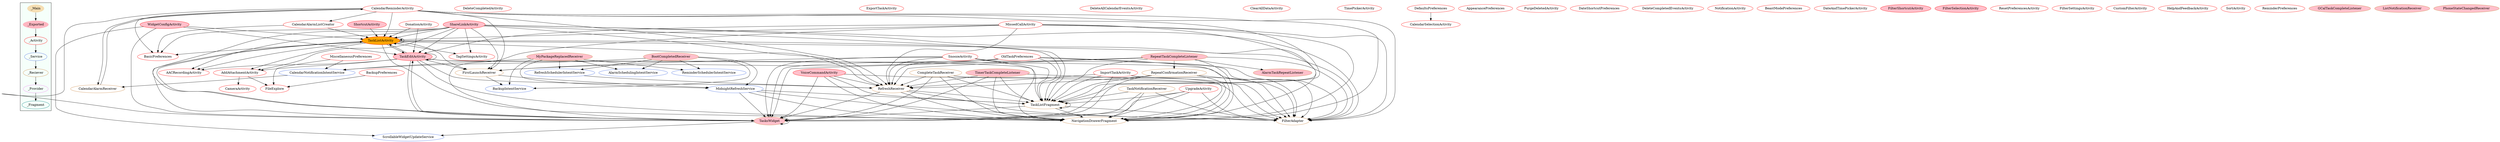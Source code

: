 digraph G {
subgraph cluster_legend{ 
bgcolor=mintcream;
_Activity[color = red];
_Service[color = royalblue];
_Provider[color = violet];
_Reciever[color = peru];
_Fragment[color = teal];
_Main[style=filled, fillcolor=wheat, color = mintcream];
_Exported[style=filled, fillcolor=lightpink, color = mintcream];
_Main -> _Exported -> _Activity -> _Service -> _Reciever -> _Provider -> _Fragment; 
}
TaskListActivity[style=filled, fillcolor=orange, color = red];
ShortcutActivity[style=filled, fillcolor=pink, color = red];
DeleteCompletedActivity[color = red];
ExportTaskActivity[color = red];
DeleteAllCalendarEventsActivity[color = red];
UpgradeActivity[color = red];
SnoozeActivity[color = red];
ImportTaskActivity[color = red];
BasicPreferences[color = red];
MissedCallActivity[color = red];
ClearAllDataActivity[color = red];
TimePickerActivity[color = red];
DefaultsPreferences[color = red];
AppearancePreferences[color = red];
PurgeDeletedActivity[color = red];
DateShortcutPreferences[color = red];
TagSettingsActivity[color = red];
DeleteCompletedEventsActivity[color = red];
FileExplore[color = red];
NotificationActivity[color = red];
DonationActivity[color = red];
AddAttachmentActivity[color = red];
MiscellaneousPreferences[color = red];
BeastModePreferences[color = red];
AACRecordingActivity[color = red];
DateAndTimePickerActivity[color = red];
FilterShortcutActivity[style=filled, fillcolor=pink, color = red];
CameraActivity[color = red];
CalendarSelectionActivity[color = red];
TaskEditActivity[style=filled, fillcolor=pink, color = red];
FilterSelectionActivity[style=filled, fillcolor=pink, color = red];
OldTaskPreferences[color = red];
CalendarReminderActivity[color = red];
ResetPreferencesActivity[color = red];
WidgetConfigActivity[style=filled, fillcolor=pink, color = red];
FilterSettingsActivity[color = red];
CustomFilterActivity[color = red];
BackupPreferences[color = red];
HelpAndFeedbackActivity[color = red];
SortActivity[color = red];
ShareLinkActivity[style=filled, fillcolor=pink, color = red];
VoiceCommandActivity[style=filled, fillcolor=pink, color = red];
CalendarAlarmListCreator[color = red];
ReminderPreferences[color = red];
CalendarNotificationIntentService[color = royalblue];
BackupIntentService[color = royalblue];
ScrollableWidgetUpdateService[color = royalblue];
MidnightRefreshService[color = royalblue];
RefreshSchedulerIntentService[color = royalblue];
AlarmSchedulingIntentService[color = royalblue];
ReminderSchedulerIntentService[color = royalblue];
TimerTaskCompleteListener[style=filled, fillcolor=pink, color = peru];
BootCompletedReceiver[style=filled, fillcolor=pink, color = peru];
TaskNotificationReceiver[color = peru];
FilterAdapter[color = peru];
AlarmTaskRepeatListener[style=filled, fillcolor=pink, color = peru];
CalendarAlarmReceiver[color = peru];
NavigationDrawerFragment[color = peru];
RepeatConfirmationReceiver[color = peru];
RefreshReceiver[color = peru];
RepeatTaskCompleteListener[style=filled, fillcolor=pink, color = peru];
CompleteTaskReceiver[color = peru];
FirstLaunchReceiver[color = peru];
GCalTaskCompleteListener[style=filled, fillcolor=pink, color = peru];
ListNotificationReceiver[style=filled, fillcolor=pink, color = peru];
PhoneStateChangedReceiver[style=filled, fillcolor=pink, color = peru];
TaskListFragment[color = peru];
TasksWidget[style=filled, fillcolor=pink, color = peru];
MyPackageReplacedReceiver[style=filled, fillcolor=pink, color = peru];
TaskListActivity->TaskListFragment;
TaskListActivity->TasksWidget;
TaskListActivity->FilterAdapter;
TaskListActivity->TaskEditActivity;
TaskListActivity->NavigationDrawerFragment;
TaskListActivity->RefreshReceiver;
TaskListActivity->TaskListActivity;
TaskListActivity->TagSettingsActivity;
TaskListActivity->AACRecordingActivity;
TaskListActivity->BasicPreferences;
TaskListActivity->AddAttachmentActivity;
TaskListActivity->FirstLaunchReceiver;
ShortcutActivity->TaskListActivity;
BootCompletedReceiver->MidnightRefreshService;
BootCompletedReceiver->ReminderSchedulerIntentService;
BootCompletedReceiver->RefreshSchedulerIntentService;
BootCompletedReceiver->CalendarNotificationIntentService;
BootCompletedReceiver->BackupIntentService;
BootCompletedReceiver->AlarmSchedulingIntentService;
UpgradeActivity->FilterAdapter;
UpgradeActivity->TaskListFragment;
UpgradeActivity->NavigationDrawerFragment;
UpgradeActivity->TasksWidget;
SnoozeActivity->TasksWidget;
SnoozeActivity->FilterAdapter;
SnoozeActivity->FirstLaunchReceiver;
SnoozeActivity->NavigationDrawerFragment;
SnoozeActivity->TaskListFragment;
SnoozeActivity->RefreshReceiver;
ImportTaskActivity->RefreshReceiver;
ImportTaskActivity->TasksWidget;
ImportTaskActivity->FilterAdapter;
ImportTaskActivity->TaskListFragment;
ImportTaskActivity->NavigationDrawerFragment;
TaskNotificationReceiver->TasksWidget;
TaskNotificationReceiver->TaskListFragment;
TaskNotificationReceiver->FilterAdapter;
TaskNotificationReceiver->NavigationDrawerFragment;
MissedCallActivity->RefreshReceiver;
MissedCallActivity->TaskEditActivity;
MissedCallActivity->TaskListFragment;
MissedCallActivity->TasksWidget;
MissedCallActivity->TaskListActivity;
MissedCallActivity->FilterAdapter;
MissedCallActivity->NavigationDrawerFragment;
DefaultsPreferences->CalendarSelectionActivity;
RepeatConfirmationReceiver->RefreshReceiver;
RepeatConfirmationReceiver->NavigationDrawerFragment;
RepeatConfirmationReceiver->FilterAdapter;
RepeatConfirmationReceiver->TaskListFragment;
RepeatConfirmationReceiver->TasksWidget;
MidnightRefreshService->NavigationDrawerFragment;
MidnightRefreshService->FilterAdapter;
MidnightRefreshService->TasksWidget;
MidnightRefreshService->TaskListFragment;
RefreshReceiver->TaskListFragment;
RefreshReceiver->TasksWidget;
RefreshReceiver->FilterAdapter;
RefreshReceiver->NavigationDrawerFragment;
CompleteTaskReceiver->RefreshReceiver;
CompleteTaskReceiver->TaskListFragment;
CompleteTaskReceiver->TasksWidget;
CompleteTaskReceiver->FilterAdapter;
CompleteTaskReceiver->NavigationDrawerFragment;
DonationActivity->TaskListActivity;
DonationActivity->TaskEditActivity;
AddAttachmentActivity->FileExplore;
AddAttachmentActivity->CameraActivity;
FirstLaunchReceiver->BackupIntentService;
FirstLaunchReceiver->MidnightRefreshService;
MiscellaneousPreferences->FileExplore;
MiscellaneousPreferences->CalendarNotificationIntentService;
TaskListFragment->FilterAdapter;
TaskListFragment->TaskListFragment;
TaskListFragment->TasksWidget;
TaskListFragment->NavigationDrawerFragment;
TaskEditActivity->TasksWidget;
TaskEditActivity->TaskListFragment;
TaskEditActivity->NavigationDrawerFragment;
TaskEditActivity->RefreshReceiver;
TaskEditActivity->FilterAdapter;
TaskEditActivity->TaskListActivity;
TaskEditActivity->FirstLaunchReceiver;
TaskEditActivity->TaskEditActivity;
TaskEditActivity->AACRecordingActivity;
TaskEditActivity->AddAttachmentActivity;
TimerTaskCompleteListener->NavigationDrawerFragment;
TimerTaskCompleteListener->RefreshReceiver;
TimerTaskCompleteListener->TaskListFragment;
TimerTaskCompleteListener->FilterAdapter;
TimerTaskCompleteListener->TasksWidget;
OldTaskPreferences->RefreshReceiver;
OldTaskPreferences->FilterAdapter;
OldTaskPreferences->NavigationDrawerFragment;
OldTaskPreferences->TasksWidget;
OldTaskPreferences->TaskListFragment;
OldTaskPreferences->FirstLaunchReceiver;
CalendarAlarmReceiver->CalendarReminderActivity;
CalendarReminderActivity->FirstLaunchReceiver;
CalendarReminderActivity->TaskListActivity;
CalendarReminderActivity->CalendarAlarmListCreator;
CalendarReminderActivity->NavigationDrawerFragment;
CalendarReminderActivity->TaskListFragment;
CalendarReminderActivity->CalendarAlarmReceiver;
CalendarReminderActivity->FilterAdapter;
CalendarReminderActivity->TasksWidget;
CalendarReminderActivity->RefreshReceiver;
CalendarReminderActivity->BasicPreferences;
WidgetConfigActivity->ScrollableWidgetUpdateService;
WidgetConfigActivity->TaskListActivity;
WidgetConfigActivity->TaskEditActivity;
WidgetConfigActivity->TasksWidget;
RepeatTaskCompleteListener->AlarmTaskRepeatListener;
RepeatTaskCompleteListener->RepeatConfirmationReceiver;
RepeatTaskCompleteListener->TaskListFragment;
RepeatTaskCompleteListener->NavigationDrawerFragment;
RepeatTaskCompleteListener->RefreshReceiver;
RepeatTaskCompleteListener->TasksWidget;
RepeatTaskCompleteListener->FilterAdapter;
CalendarNotificationIntentService->CalendarAlarmReceiver;
BackupPreferences->FileExplore;
ShareLinkActivity->TasksWidget;
ShareLinkActivity->NavigationDrawerFragment;
ShareLinkActivity->TaskListFragment;
ShareLinkActivity->RefreshReceiver;
ShareLinkActivity->TaskListActivity;
ShareLinkActivity->TaskEditActivity;
ShareLinkActivity->FirstLaunchReceiver;
ShareLinkActivity->FilterAdapter;
ShareLinkActivity->TagSettingsActivity;
ShareLinkActivity->AddAttachmentActivity;
ShareLinkActivity->AACRecordingActivity;
ShareLinkActivity->BasicPreferences;
VoiceCommandActivity->TaskListFragment;
VoiceCommandActivity->TasksWidget;
VoiceCommandActivity->RefreshReceiver;
VoiceCommandActivity->FilterAdapter;
VoiceCommandActivity->NavigationDrawerFragment;
RefreshSchedulerIntentService->RefreshReceiver;
CalendarAlarmListCreator->TaskListActivity;
CalendarAlarmListCreator->BasicPreferences;
TasksWidget->ScrollableWidgetUpdateService;
TasksWidget->TaskListActivity;
TasksWidget->TaskEditActivity;
TasksWidget->TasksWidget;
MyPackageReplacedReceiver->RefreshSchedulerIntentService;
MyPackageReplacedReceiver->CalendarNotificationIntentService;
MyPackageReplacedReceiver->ReminderSchedulerIntentService;
MyPackageReplacedReceiver->BackupIntentService;
MyPackageReplacedReceiver->MidnightRefreshService;
MyPackageReplacedReceiver->AlarmSchedulingIntentService;
}
